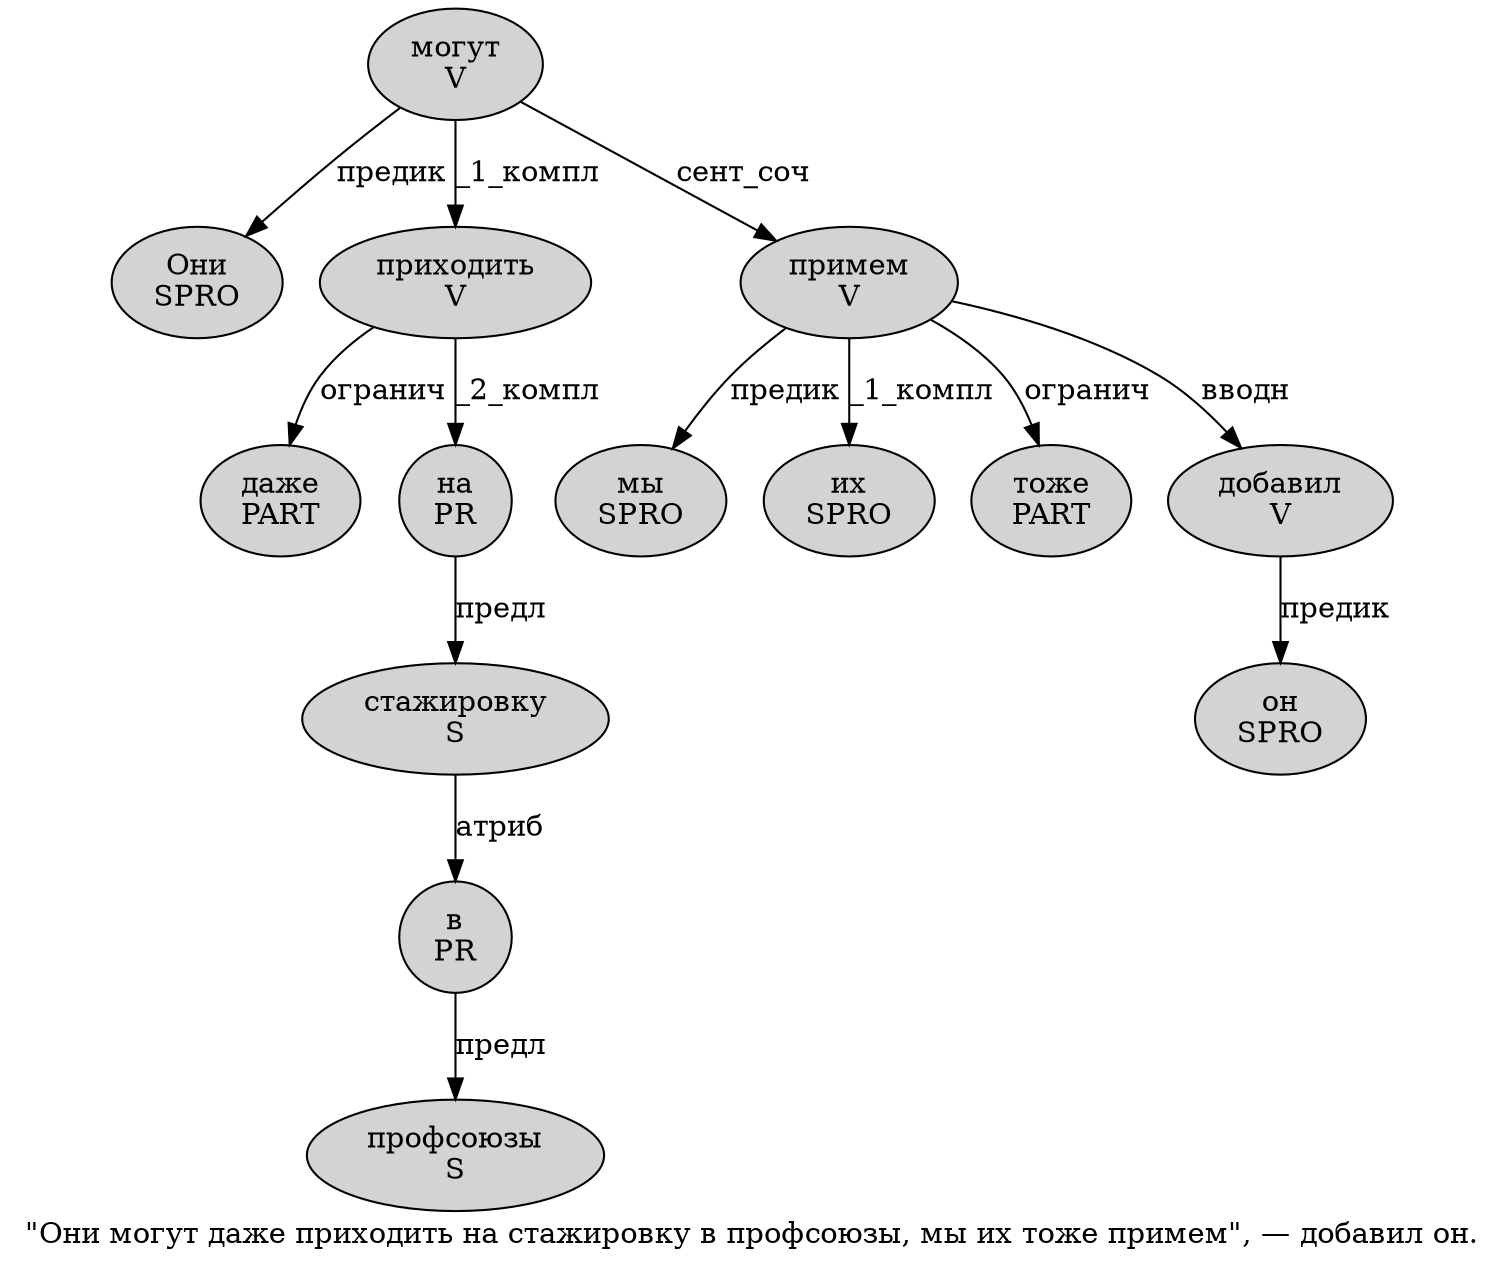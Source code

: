digraph SENTENCE_461 {
	graph [label="\"Они могут даже приходить на стажировку в профсоюзы, мы их тоже примем\", — добавил он."]
	node [style=filled]
		1 [label="Они
SPRO" color="" fillcolor=lightgray penwidth=1 shape=ellipse]
		2 [label="могут
V" color="" fillcolor=lightgray penwidth=1 shape=ellipse]
		3 [label="даже
PART" color="" fillcolor=lightgray penwidth=1 shape=ellipse]
		4 [label="приходить
V" color="" fillcolor=lightgray penwidth=1 shape=ellipse]
		5 [label="на
PR" color="" fillcolor=lightgray penwidth=1 shape=ellipse]
		6 [label="стажировку
S" color="" fillcolor=lightgray penwidth=1 shape=ellipse]
		7 [label="в
PR" color="" fillcolor=lightgray penwidth=1 shape=ellipse]
		8 [label="профсоюзы
S" color="" fillcolor=lightgray penwidth=1 shape=ellipse]
		10 [label="мы
SPRO" color="" fillcolor=lightgray penwidth=1 shape=ellipse]
		11 [label="их
SPRO" color="" fillcolor=lightgray penwidth=1 shape=ellipse]
		12 [label="тоже
PART" color="" fillcolor=lightgray penwidth=1 shape=ellipse]
		13 [label="примем
V" color="" fillcolor=lightgray penwidth=1 shape=ellipse]
		17 [label="добавил
V" color="" fillcolor=lightgray penwidth=1 shape=ellipse]
		18 [label="он
SPRO" color="" fillcolor=lightgray penwidth=1 shape=ellipse]
			13 -> 10 [label="предик"]
			13 -> 11 [label="_1_компл"]
			13 -> 12 [label="огранич"]
			13 -> 17 [label="вводн"]
			6 -> 7 [label="атриб"]
			5 -> 6 [label="предл"]
			2 -> 1 [label="предик"]
			2 -> 4 [label="_1_компл"]
			2 -> 13 [label="сент_соч"]
			4 -> 3 [label="огранич"]
			4 -> 5 [label="_2_компл"]
			7 -> 8 [label="предл"]
			17 -> 18 [label="предик"]
}